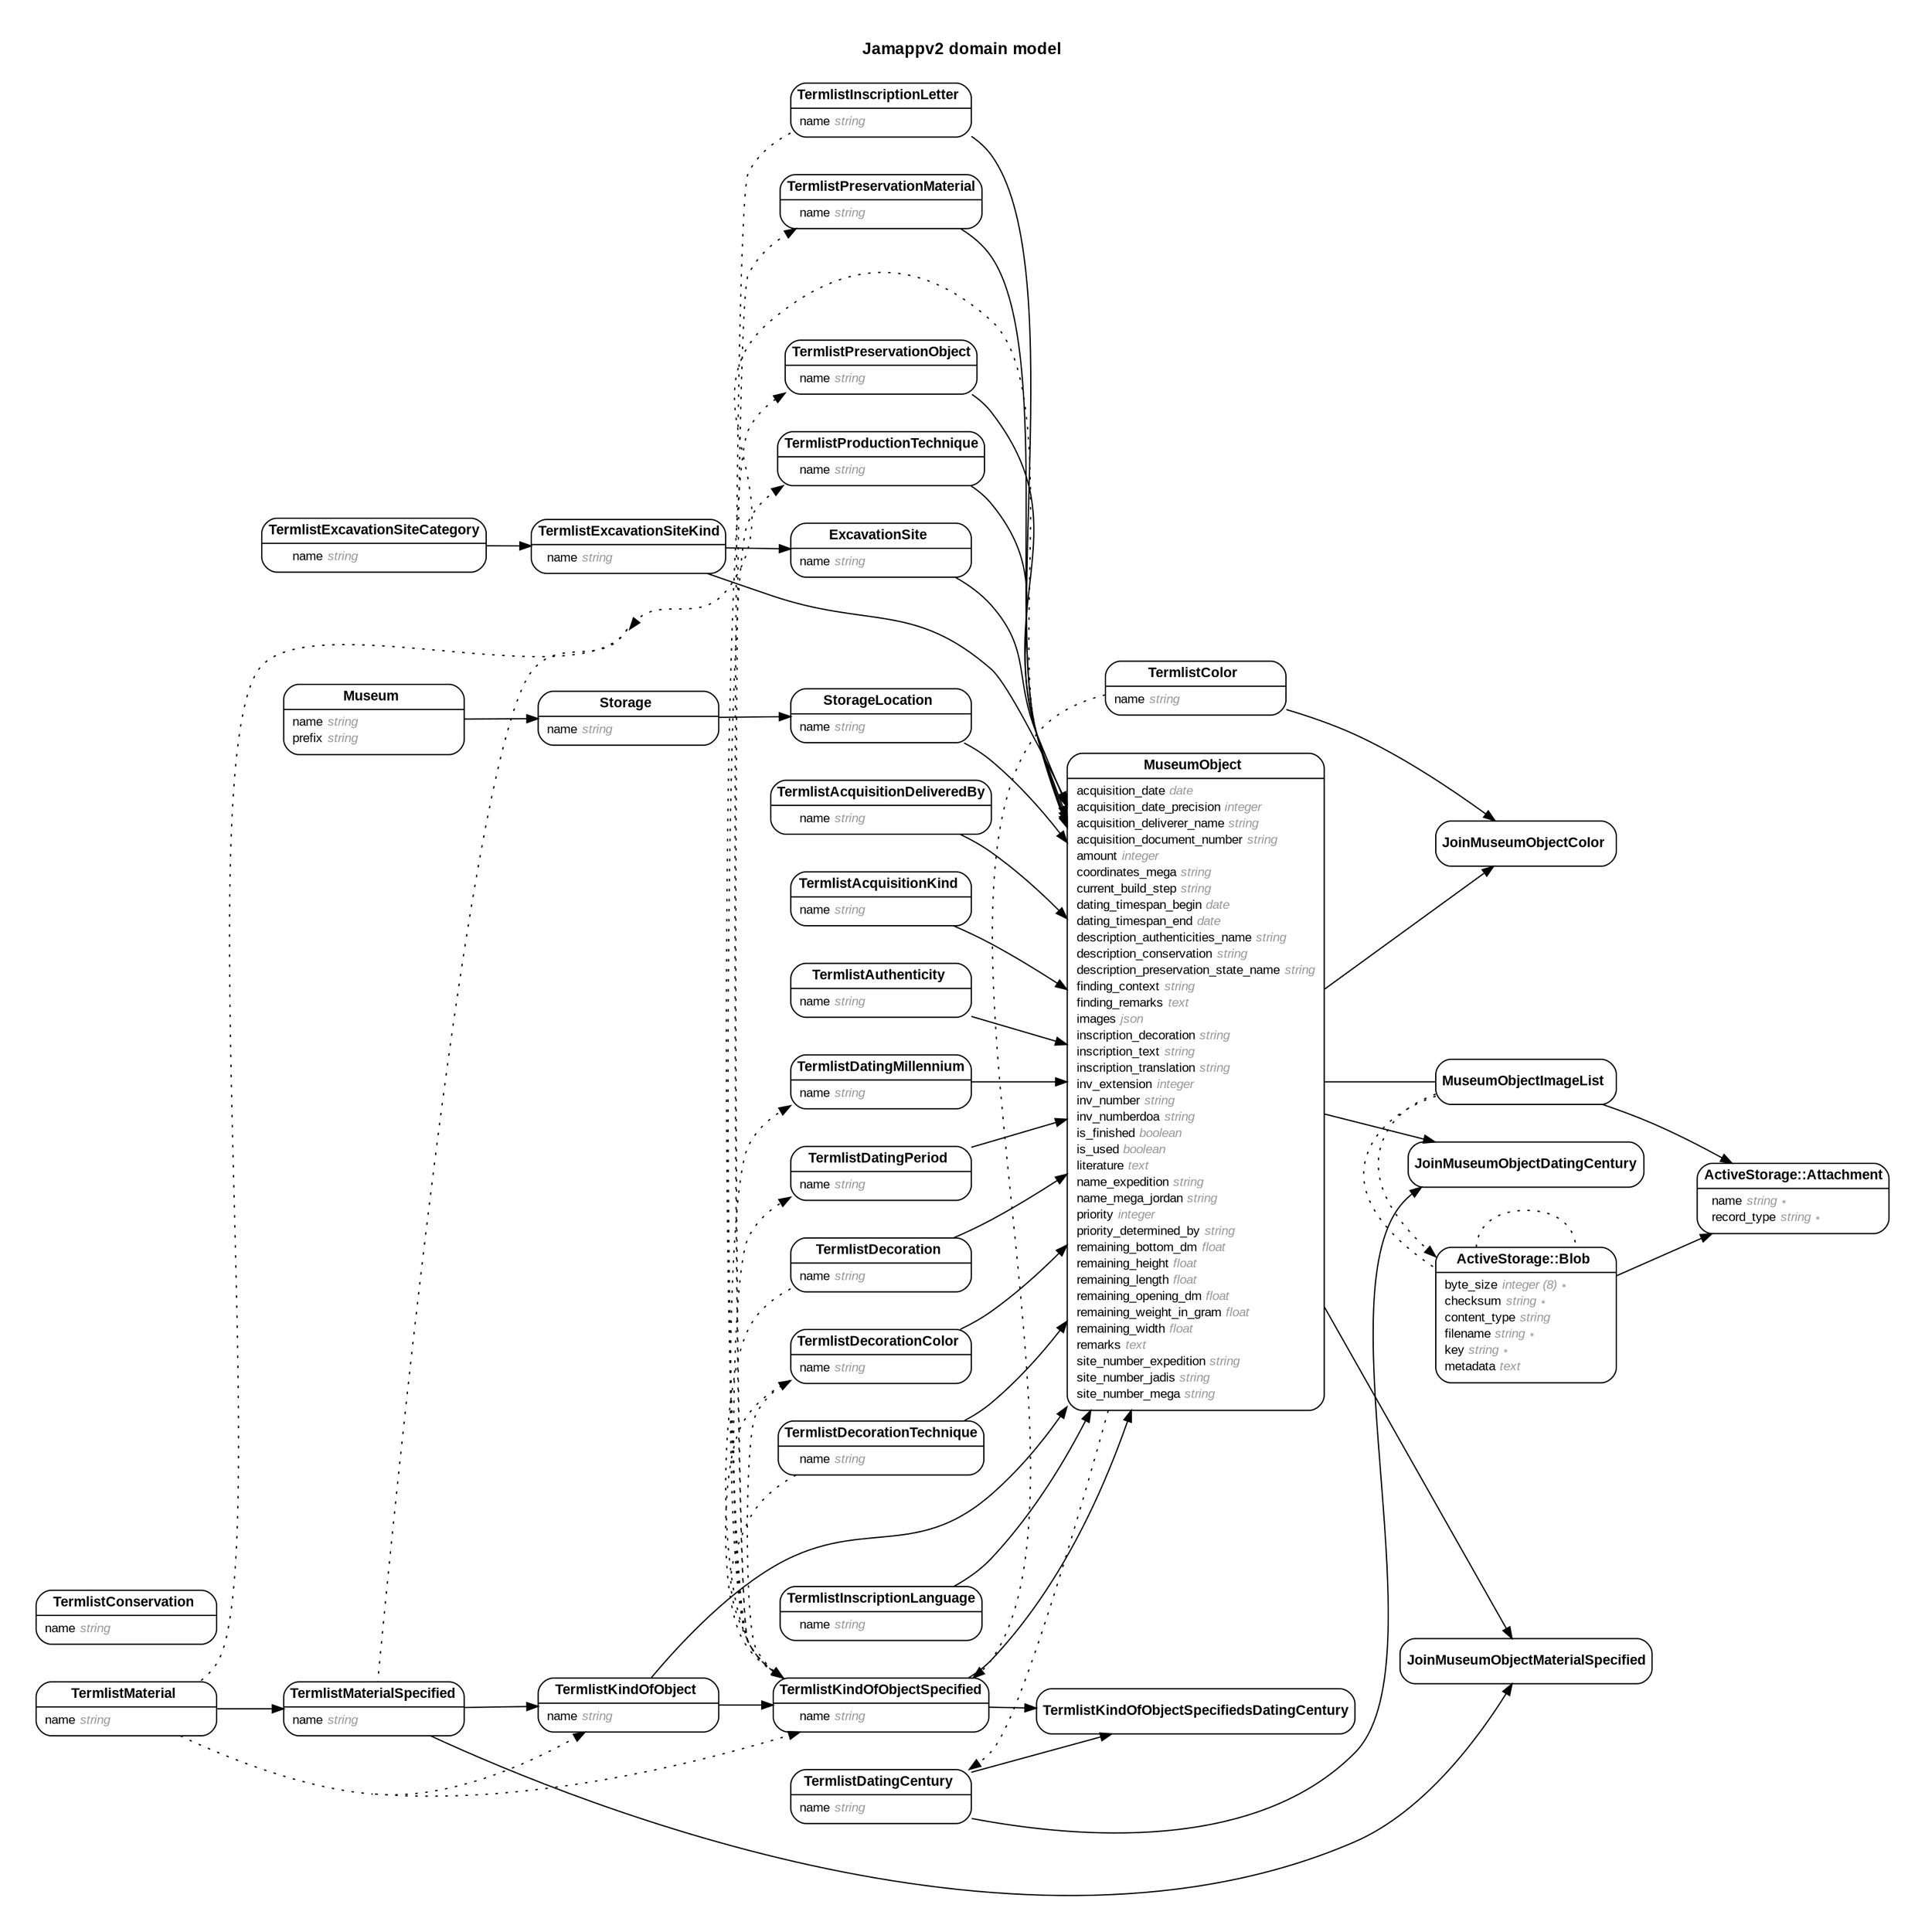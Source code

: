 digraph Jamappv2 {
rankdir = "LR";
ranksep = "0.5";
nodesep = "0.4";
pad = "0.4,0.4";
margin = "0,0";
concentrate = "true";
labelloc = "t";
fontsize = "13";
fontname = "Arial Bold";
splines = "spline";
node[ shape  =  "Mrecord" , fontsize  =  "10" , fontname  =  "Arial" , margin  =  "0.07,0.05" , penwidth  =  "1.0"];
edge[ fontname  =  "Arial" , fontsize  =  "7" , dir  =  "both" , arrowsize  =  "0.9" , penwidth  =  "1.0" , labelangle  =  "32" , labeldistance  =  "1.8"];
rankdir = "LR";
label = "Jamappv2 domain model\n\n";
"m_ActiveStorage::Attachment" [label = <<table border="0" align="center" cellspacing="0.5" cellpadding="0" width="134">
  <tr><td align="center" valign="bottom" width="130"><font face="Arial Bold" point-size="11">ActiveStorage::Attachment</font></td></tr>
</table>
|
<table border="0" align="left" cellspacing="2" cellpadding="0" width="134">
  <tr><td align="left" width="130" port="name">name <font face="Arial Italic" color="grey60">string ∗</font></td></tr>
  <tr><td align="left" width="130" port="record_type">record_type <font face="Arial Italic" color="grey60">string ∗</font></td></tr>
</table>
>];
"m_ActiveStorage::Blob" [label = <<table border="0" align="center" cellspacing="0.5" cellpadding="0" width="134">
  <tr><td align="center" valign="bottom" width="130"><font face="Arial Bold" point-size="11">ActiveStorage::Blob</font></td></tr>
</table>
|
<table border="0" align="left" cellspacing="2" cellpadding="0" width="134">
  <tr><td align="left" width="130" port="byte_size">byte_size <font face="Arial Italic" color="grey60">integer (8) ∗</font></td></tr>
  <tr><td align="left" width="130" port="checksum">checksum <font face="Arial Italic" color="grey60">string ∗</font></td></tr>
  <tr><td align="left" width="130" port="content_type">content_type <font face="Arial Italic" color="grey60">string</font></td></tr>
  <tr><td align="left" width="130" port="filename">filename <font face="Arial Italic" color="grey60">string ∗</font></td></tr>
  <tr><td align="left" width="130" port="key">key <font face="Arial Italic" color="grey60">string ∗</font></td></tr>
  <tr><td align="left" width="130" port="metadata">metadata <font face="Arial Italic" color="grey60">text</font></td></tr>
</table>
>];
m_ExcavationSite [label = <<table border="0" align="center" cellspacing="0.5" cellpadding="0" width="134">
  <tr><td align="center" valign="bottom" width="130"><font face="Arial Bold" point-size="11">ExcavationSite</font></td></tr>
</table>
|
<table border="0" align="left" cellspacing="2" cellpadding="0" width="134">
  <tr><td align="left" width="130" port="name">name <font face="Arial Italic" color="grey60">string</font></td></tr>
</table>
>];
m_JoinMuseumObjectColor [label = <<table border="0" align="center" cellspacing="0.5" cellpadding="0" width="134">
  <tr><td align="center" valign="bottom" width="130"><font face="Arial Bold" point-size="11">JoinMuseumObjectColor</font></td></tr>
</table>
>];
m_JoinMuseumObjectDatingCentury [label = <<table border="0" align="center" cellspacing="0.5" cellpadding="0" width="134">
  <tr><td align="center" valign="bottom" width="130"><font face="Arial Bold" point-size="11">JoinMuseumObjectDatingCentury</font></td></tr>
</table>
>];
m_JoinMuseumObjectMaterialSpecified [label = <<table border="0" align="center" cellspacing="0.5" cellpadding="0" width="134">
  <tr><td align="center" valign="bottom" width="130"><font face="Arial Bold" point-size="11">JoinMuseumObjectMaterialSpecified</font></td></tr>
</table>
>];
m_Museum [label = <<table border="0" align="center" cellspacing="0.5" cellpadding="0" width="134">
  <tr><td align="center" valign="bottom" width="130"><font face="Arial Bold" point-size="11">Museum</font></td></tr>
</table>
|
<table border="0" align="left" cellspacing="2" cellpadding="0" width="134">
  <tr><td align="left" width="130" port="name">name <font face="Arial Italic" color="grey60">string</font></td></tr>
  <tr><td align="left" width="130" port="prefix">prefix <font face="Arial Italic" color="grey60">string</font></td></tr>
</table>
>];
m_MuseumObject [label = <<table border="0" align="center" cellspacing="0.5" cellpadding="0" width="134">
  <tr><td align="center" valign="bottom" width="130"><font face="Arial Bold" point-size="11">MuseumObject</font></td></tr>
</table>
|
<table border="0" align="left" cellspacing="2" cellpadding="0" width="134">
  <tr><td align="left" width="130" port="acquisition_date">acquisition_date <font face="Arial Italic" color="grey60">date</font></td></tr>
  <tr><td align="left" width="130" port="acquisition_date_precision">acquisition_date_precision <font face="Arial Italic" color="grey60">integer</font></td></tr>
  <tr><td align="left" width="130" port="acquisition_deliverer_name">acquisition_deliverer_name <font face="Arial Italic" color="grey60">string</font></td></tr>
  <tr><td align="left" width="130" port="acquisition_document_number">acquisition_document_number <font face="Arial Italic" color="grey60">string</font></td></tr>
  <tr><td align="left" width="130" port="amount">amount <font face="Arial Italic" color="grey60">integer</font></td></tr>
  <tr><td align="left" width="130" port="coordinates_mega">coordinates_mega <font face="Arial Italic" color="grey60">string</font></td></tr>
  <tr><td align="left" width="130" port="current_build_step">current_build_step <font face="Arial Italic" color="grey60">string</font></td></tr>
  <tr><td align="left" width="130" port="dating_timespan_begin">dating_timespan_begin <font face="Arial Italic" color="grey60">date</font></td></tr>
  <tr><td align="left" width="130" port="dating_timespan_end">dating_timespan_end <font face="Arial Italic" color="grey60">date</font></td></tr>
  <tr><td align="left" width="130" port="description_authenticities_name">description_authenticities_name <font face="Arial Italic" color="grey60">string</font></td></tr>
  <tr><td align="left" width="130" port="description_conservation">description_conservation <font face="Arial Italic" color="grey60">string</font></td></tr>
  <tr><td align="left" width="130" port="description_preservation_state_name">description_preservation_state_name <font face="Arial Italic" color="grey60">string</font></td></tr>
  <tr><td align="left" width="130" port="finding_context">finding_context <font face="Arial Italic" color="grey60">string</font></td></tr>
  <tr><td align="left" width="130" port="finding_remarks">finding_remarks <font face="Arial Italic" color="grey60">text</font></td></tr>
  <tr><td align="left" width="130" port="images">images <font face="Arial Italic" color="grey60">json</font></td></tr>
  <tr><td align="left" width="130" port="inscription_decoration">inscription_decoration <font face="Arial Italic" color="grey60">string</font></td></tr>
  <tr><td align="left" width="130" port="inscription_text">inscription_text <font face="Arial Italic" color="grey60">string</font></td></tr>
  <tr><td align="left" width="130" port="inscription_translation">inscription_translation <font face="Arial Italic" color="grey60">string</font></td></tr>
  <tr><td align="left" width="130" port="inv_extension">inv_extension <font face="Arial Italic" color="grey60">integer</font></td></tr>
  <tr><td align="left" width="130" port="inv_number">inv_number <font face="Arial Italic" color="grey60">string</font></td></tr>
  <tr><td align="left" width="130" port="inv_numberdoa">inv_numberdoa <font face="Arial Italic" color="grey60">string</font></td></tr>
  <tr><td align="left" width="130" port="is_finished">is_finished <font face="Arial Italic" color="grey60">boolean</font></td></tr>
  <tr><td align="left" width="130" port="is_used">is_used <font face="Arial Italic" color="grey60">boolean</font></td></tr>
  <tr><td align="left" width="130" port="literature">literature <font face="Arial Italic" color="grey60">text</font></td></tr>
  <tr><td align="left" width="130" port="name_expedition">name_expedition <font face="Arial Italic" color="grey60">string</font></td></tr>
  <tr><td align="left" width="130" port="name_mega_jordan">name_mega_jordan <font face="Arial Italic" color="grey60">string</font></td></tr>
  <tr><td align="left" width="130" port="priority">priority <font face="Arial Italic" color="grey60">integer</font></td></tr>
  <tr><td align="left" width="130" port="priority_determined_by">priority_determined_by <font face="Arial Italic" color="grey60">string</font></td></tr>
  <tr><td align="left" width="130" port="remaining_bottom_dm">remaining_bottom_dm <font face="Arial Italic" color="grey60">float</font></td></tr>
  <tr><td align="left" width="130" port="remaining_height">remaining_height <font face="Arial Italic" color="grey60">float</font></td></tr>
  <tr><td align="left" width="130" port="remaining_length">remaining_length <font face="Arial Italic" color="grey60">float</font></td></tr>
  <tr><td align="left" width="130" port="remaining_opening_dm">remaining_opening_dm <font face="Arial Italic" color="grey60">float</font></td></tr>
  <tr><td align="left" width="130" port="remaining_weight_in_gram">remaining_weight_in_gram <font face="Arial Italic" color="grey60">float</font></td></tr>
  <tr><td align="left" width="130" port="remaining_width">remaining_width <font face="Arial Italic" color="grey60">float</font></td></tr>
  <tr><td align="left" width="130" port="remarks">remarks <font face="Arial Italic" color="grey60">text</font></td></tr>
  <tr><td align="left" width="130" port="site_number_expedition">site_number_expedition <font face="Arial Italic" color="grey60">string</font></td></tr>
  <tr><td align="left" width="130" port="site_number_jadis">site_number_jadis <font face="Arial Italic" color="grey60">string</font></td></tr>
  <tr><td align="left" width="130" port="site_number_mega">site_number_mega <font face="Arial Italic" color="grey60">string</font></td></tr>
</table>
>];
m_MuseumObjectImageList [label = <<table border="0" align="center" cellspacing="0.5" cellpadding="0" width="134">
  <tr><td align="center" valign="bottom" width="130"><font face="Arial Bold" point-size="11">MuseumObjectImageList</font></td></tr>
</table>
>];
m_Storage [label = <<table border="0" align="center" cellspacing="0.5" cellpadding="0" width="134">
  <tr><td align="center" valign="bottom" width="130"><font face="Arial Bold" point-size="11">Storage</font></td></tr>
</table>
|
<table border="0" align="left" cellspacing="2" cellpadding="0" width="134">
  <tr><td align="left" width="130" port="name">name <font face="Arial Italic" color="grey60">string</font></td></tr>
</table>
>];
m_StorageLocation [label = <<table border="0" align="center" cellspacing="0.5" cellpadding="0" width="134">
  <tr><td align="center" valign="bottom" width="130"><font face="Arial Bold" point-size="11">StorageLocation</font></td></tr>
</table>
|
<table border="0" align="left" cellspacing="2" cellpadding="0" width="134">
  <tr><td align="left" width="130" port="name">name <font face="Arial Italic" color="grey60">string</font></td></tr>
</table>
>];
m_TermlistAcquisitionDeliveredBy [label = <<table border="0" align="center" cellspacing="0.5" cellpadding="0" width="134">
  <tr><td align="center" valign="bottom" width="130"><font face="Arial Bold" point-size="11">TermlistAcquisitionDeliveredBy</font></td></tr>
</table>
|
<table border="0" align="left" cellspacing="2" cellpadding="0" width="134">
  <tr><td align="left" width="130" port="name">name <font face="Arial Italic" color="grey60">string</font></td></tr>
</table>
>];
m_TermlistAcquisitionKind [label = <<table border="0" align="center" cellspacing="0.5" cellpadding="0" width="134">
  <tr><td align="center" valign="bottom" width="130"><font face="Arial Bold" point-size="11">TermlistAcquisitionKind</font></td></tr>
</table>
|
<table border="0" align="left" cellspacing="2" cellpadding="0" width="134">
  <tr><td align="left" width="130" port="name">name <font face="Arial Italic" color="grey60">string</font></td></tr>
</table>
>];
m_TermlistAuthenticity [label = <<table border="0" align="center" cellspacing="0.5" cellpadding="0" width="134">
  <tr><td align="center" valign="bottom" width="130"><font face="Arial Bold" point-size="11">TermlistAuthenticity</font></td></tr>
</table>
|
<table border="0" align="left" cellspacing="2" cellpadding="0" width="134">
  <tr><td align="left" width="130" port="name">name <font face="Arial Italic" color="grey60">string</font></td></tr>
</table>
>];
m_TermlistColor [label = <<table border="0" align="center" cellspacing="0.5" cellpadding="0" width="134">
  <tr><td align="center" valign="bottom" width="130"><font face="Arial Bold" point-size="11">TermlistColor</font></td></tr>
</table>
|
<table border="0" align="left" cellspacing="2" cellpadding="0" width="134">
  <tr><td align="left" width="130" port="name">name <font face="Arial Italic" color="grey60">string</font></td></tr>
</table>
>];
m_TermlistConservation [label = <<table border="0" align="center" cellspacing="0.5" cellpadding="0" width="134">
  <tr><td align="center" valign="bottom" width="130"><font face="Arial Bold" point-size="11">TermlistConservation</font></td></tr>
</table>
|
<table border="0" align="left" cellspacing="2" cellpadding="0" width="134">
  <tr><td align="left" width="130" port="name">name <font face="Arial Italic" color="grey60">string</font></td></tr>
</table>
>];
m_TermlistDatingCentury [label = <<table border="0" align="center" cellspacing="0.5" cellpadding="0" width="134">
  <tr><td align="center" valign="bottom" width="130"><font face="Arial Bold" point-size="11">TermlistDatingCentury</font></td></tr>
</table>
|
<table border="0" align="left" cellspacing="2" cellpadding="0" width="134">
  <tr><td align="left" width="130" port="name">name <font face="Arial Italic" color="grey60">string</font></td></tr>
</table>
>];
m_TermlistDatingMillennium [label = <<table border="0" align="center" cellspacing="0.5" cellpadding="0" width="134">
  <tr><td align="center" valign="bottom" width="130"><font face="Arial Bold" point-size="11">TermlistDatingMillennium</font></td></tr>
</table>
|
<table border="0" align="left" cellspacing="2" cellpadding="0" width="134">
  <tr><td align="left" width="130" port="name">name <font face="Arial Italic" color="grey60">string</font></td></tr>
</table>
>];
m_TermlistDatingPeriod [label = <<table border="0" align="center" cellspacing="0.5" cellpadding="0" width="134">
  <tr><td align="center" valign="bottom" width="130"><font face="Arial Bold" point-size="11">TermlistDatingPeriod</font></td></tr>
</table>
|
<table border="0" align="left" cellspacing="2" cellpadding="0" width="134">
  <tr><td align="left" width="130" port="name">name <font face="Arial Italic" color="grey60">string</font></td></tr>
</table>
>];
m_TermlistDecoration [label = <<table border="0" align="center" cellspacing="0.5" cellpadding="0" width="134">
  <tr><td align="center" valign="bottom" width="130"><font face="Arial Bold" point-size="11">TermlistDecoration</font></td></tr>
</table>
|
<table border="0" align="left" cellspacing="2" cellpadding="0" width="134">
  <tr><td align="left" width="130" port="name">name <font face="Arial Italic" color="grey60">string</font></td></tr>
</table>
>];
m_TermlistDecorationColor [label = <<table border="0" align="center" cellspacing="0.5" cellpadding="0" width="134">
  <tr><td align="center" valign="bottom" width="130"><font face="Arial Bold" point-size="11">TermlistDecorationColor</font></td></tr>
</table>
|
<table border="0" align="left" cellspacing="2" cellpadding="0" width="134">
  <tr><td align="left" width="130" port="name">name <font face="Arial Italic" color="grey60">string</font></td></tr>
</table>
>];
m_TermlistDecorationTechnique [label = <<table border="0" align="center" cellspacing="0.5" cellpadding="0" width="134">
  <tr><td align="center" valign="bottom" width="130"><font face="Arial Bold" point-size="11">TermlistDecorationTechnique</font></td></tr>
</table>
|
<table border="0" align="left" cellspacing="2" cellpadding="0" width="134">
  <tr><td align="left" width="130" port="name">name <font face="Arial Italic" color="grey60">string</font></td></tr>
</table>
>];
m_TermlistExcavationSiteCategory [label = <<table border="0" align="center" cellspacing="0.5" cellpadding="0" width="134">
  <tr><td align="center" valign="bottom" width="130"><font face="Arial Bold" point-size="11">TermlistExcavationSiteCategory</font></td></tr>
</table>
|
<table border="0" align="left" cellspacing="2" cellpadding="0" width="134">
  <tr><td align="left" width="130" port="name">name <font face="Arial Italic" color="grey60">string</font></td></tr>
</table>
>];
m_TermlistExcavationSiteKind [label = <<table border="0" align="center" cellspacing="0.5" cellpadding="0" width="134">
  <tr><td align="center" valign="bottom" width="130"><font face="Arial Bold" point-size="11">TermlistExcavationSiteKind</font></td></tr>
</table>
|
<table border="0" align="left" cellspacing="2" cellpadding="0" width="134">
  <tr><td align="left" width="130" port="name">name <font face="Arial Italic" color="grey60">string</font></td></tr>
</table>
>];
m_TermlistInscriptionLanguage [label = <<table border="0" align="center" cellspacing="0.5" cellpadding="0" width="134">
  <tr><td align="center" valign="bottom" width="130"><font face="Arial Bold" point-size="11">TermlistInscriptionLanguage</font></td></tr>
</table>
|
<table border="0" align="left" cellspacing="2" cellpadding="0" width="134">
  <tr><td align="left" width="130" port="name">name <font face="Arial Italic" color="grey60">string</font></td></tr>
</table>
>];
m_TermlistInscriptionLetter [label = <<table border="0" align="center" cellspacing="0.5" cellpadding="0" width="134">
  <tr><td align="center" valign="bottom" width="130"><font face="Arial Bold" point-size="11">TermlistInscriptionLetter</font></td></tr>
</table>
|
<table border="0" align="left" cellspacing="2" cellpadding="0" width="134">
  <tr><td align="left" width="130" port="name">name <font face="Arial Italic" color="grey60">string</font></td></tr>
</table>
>];
m_TermlistKindOfObject [label = <<table border="0" align="center" cellspacing="0.5" cellpadding="0" width="134">
  <tr><td align="center" valign="bottom" width="130"><font face="Arial Bold" point-size="11">TermlistKindOfObject</font></td></tr>
</table>
|
<table border="0" align="left" cellspacing="2" cellpadding="0" width="134">
  <tr><td align="left" width="130" port="name">name <font face="Arial Italic" color="grey60">string</font></td></tr>
</table>
>];
m_TermlistKindOfObjectSpecified [label = <<table border="0" align="center" cellspacing="0.5" cellpadding="0" width="134">
  <tr><td align="center" valign="bottom" width="130"><font face="Arial Bold" point-size="11">TermlistKindOfObjectSpecified</font></td></tr>
</table>
|
<table border="0" align="left" cellspacing="2" cellpadding="0" width="134">
  <tr><td align="left" width="130" port="name">name <font face="Arial Italic" color="grey60">string</font></td></tr>
</table>
>];
m_TermlistKindOfObjectSpecifiedsDatingCentury [label = <<table border="0" align="center" cellspacing="0.5" cellpadding="0" width="134">
  <tr><td align="center" valign="bottom" width="130"><font face="Arial Bold" point-size="11">TermlistKindOfObjectSpecifiedsDatingCentury</font></td></tr>
</table>
>];
m_TermlistMaterial [label = <<table border="0" align="center" cellspacing="0.5" cellpadding="0" width="134">
  <tr><td align="center" valign="bottom" width="130"><font face="Arial Bold" point-size="11">TermlistMaterial</font></td></tr>
</table>
|
<table border="0" align="left" cellspacing="2" cellpadding="0" width="134">
  <tr><td align="left" width="130" port="name">name <font face="Arial Italic" color="grey60">string</font></td></tr>
</table>
>];
m_TermlistMaterialSpecified [label = <<table border="0" align="center" cellspacing="0.5" cellpadding="0" width="134">
  <tr><td align="center" valign="bottom" width="130"><font face="Arial Bold" point-size="11">TermlistMaterialSpecified</font></td></tr>
</table>
|
<table border="0" align="left" cellspacing="2" cellpadding="0" width="134">
  <tr><td align="left" width="130" port="name">name <font face="Arial Italic" color="grey60">string</font></td></tr>
</table>
>];
m_TermlistPreservationMaterial [label = <<table border="0" align="center" cellspacing="0.5" cellpadding="0" width="134">
  <tr><td align="center" valign="bottom" width="130"><font face="Arial Bold" point-size="11">TermlistPreservationMaterial</font></td></tr>
</table>
|
<table border="0" align="left" cellspacing="2" cellpadding="0" width="134">
  <tr><td align="left" width="130" port="name">name <font face="Arial Italic" color="grey60">string</font></td></tr>
</table>
>];
m_TermlistPreservationObject [label = <<table border="0" align="center" cellspacing="0.5" cellpadding="0" width="134">
  <tr><td align="center" valign="bottom" width="130"><font face="Arial Bold" point-size="11">TermlistPreservationObject</font></td></tr>
</table>
|
<table border="0" align="left" cellspacing="2" cellpadding="0" width="134">
  <tr><td align="left" width="130" port="name">name <font face="Arial Italic" color="grey60">string</font></td></tr>
</table>
>];
m_TermlistProductionTechnique [label = <<table border="0" align="center" cellspacing="0.5" cellpadding="0" width="134">
  <tr><td align="center" valign="bottom" width="130"><font face="Arial Bold" point-size="11">TermlistProductionTechnique</font></td></tr>
</table>
|
<table border="0" align="left" cellspacing="2" cellpadding="0" width="134">
  <tr><td align="left" width="130" port="name">name <font face="Arial Italic" color="grey60">string</font></td></tr>
</table>
>];
  "m_ActiveStorage::Blob" -> "m_ActiveStorage::Attachment" [arrowhead = "normal", arrowtail = "none", weight = "1"];
  m_MuseumObjectImageList -> "m_ActiveStorage::Attachment" [arrowhead = "normal", arrowtail = "none", weight = "1"];
  "m_ActiveStorage::Blob" -> "m_ActiveStorage::Attachment" [arrowhead = "normal", arrowtail = "none", weight = "2"];
  "m_ActiveStorage::Blob" -> "m_ActiveStorage::Blob" [style = "dotted", arrowhead = "none", arrowtail = "none", weight = "1", constraint = "false"];
  m_MuseumObject -> m_MuseumObjectImageList [arrowhead = "none", arrowtail = "none", weight = "2"];
  m_ExcavationSite -> m_MuseumObject [arrowhead = "normal", arrowtail = "none", weight = "2"];
  m_StorageLocation -> m_MuseumObject [arrowhead = "normal", arrowtail = "none", weight = "1"];
  m_TermlistAcquisitionDeliveredBy -> m_MuseumObject [arrowhead = "normal", arrowtail = "none", weight = "2"];
  m_TermlistAcquisitionKind -> m_MuseumObject [arrowhead = "normal", arrowtail = "none", weight = "2"];
  m_TermlistAuthenticity -> m_MuseumObject [arrowhead = "normal", arrowtail = "none", weight = "2"];
  m_TermlistDatingMillennium -> m_MuseumObject [arrowhead = "normal", arrowtail = "none", weight = "2"];
  m_TermlistDatingPeriod -> m_MuseumObject [arrowhead = "normal", arrowtail = "none", weight = "1"];
  m_TermlistKindOfObject -> m_MuseumObject [arrowhead = "normal", arrowtail = "none", weight = "2"];
  m_TermlistKindOfObjectSpecified -> m_MuseumObject [arrowhead = "normal", arrowtail = "none", weight = "2"];
  m_TermlistProductionTechnique -> m_MuseumObject [arrowhead = "normal", arrowtail = "none", weight = "2"];
  m_TermlistDecorationTechnique -> m_MuseumObject [arrowhead = "normal", arrowtail = "none", weight = "2"];
  m_TermlistDecorationColor -> m_MuseumObject [arrowhead = "normal", arrowtail = "none", weight = "2"];
  m_TermlistDecoration -> m_MuseumObject [arrowhead = "normal", arrowtail = "none", weight = "2"];
  m_TermlistPreservationMaterial -> m_MuseumObject [arrowhead = "normal", arrowtail = "none", weight = "2"];
  m_TermlistPreservationObject -> m_MuseumObject [arrowhead = "normal", arrowtail = "none", weight = "2"];
  m_TermlistInscriptionLetter -> m_MuseumObject [arrowhead = "normal", arrowtail = "none", weight = "2"];
  m_TermlistInscriptionLanguage -> m_MuseumObject [arrowhead = "normal", arrowtail = "none", weight = "2"];
  m_TermlistExcavationSiteKind -> m_MuseumObject [arrowhead = "normal", arrowtail = "none", weight = "1"];
  m_MuseumObject -> m_JoinMuseumObjectMaterialSpecified [arrowhead = "normal", arrowtail = "none", weight = "2"];
  m_MuseumObject -> m_TermlistMaterialSpecified [style = "dotted", arrowhead = "normal", arrowtail = "none", weight = "2", constraint = "false"];
  m_MuseumObject -> m_TermlistMaterial [style = "dotted", arrowhead = "normal", arrowtail = "none", weight = "1", constraint = "false"];
  m_MuseumObject -> m_JoinMuseumObjectColor [arrowhead = "normal", arrowtail = "none", weight = "2"];
  m_MuseumObject -> m_TermlistColor [style = "dotted", arrowhead = "normal", arrowtail = "none", weight = "2", constraint = "false"];
  m_MuseumObject -> m_JoinMuseumObjectDatingCentury [arrowhead = "normal", arrowtail = "none", weight = "2"];
  m_MuseumObject -> m_TermlistDatingCentury [style = "dotted", arrowhead = "normal", arrowtail = "none", weight = "2", constraint = "false"];
  m_MuseumObjectImageList -> "m_ActiveStorage::Blob" [style = "dotted", arrowhead = "normal", arrowtail = "none", weight = "1", constraint = "false"];
  m_MuseumObjectImageList -> "m_ActiveStorage::Blob" [style = "dotted", arrowhead = "none", arrowtail = "none", weight = "1", constraint = "false"];
  m_TermlistExcavationSiteKind -> m_ExcavationSite [arrowhead = "normal", arrowtail = "none", weight = "1"];
  m_TermlistColor -> m_JoinMuseumObjectColor [arrowhead = "normal", arrowtail = "none", weight = "2"];
  m_TermlistDatingCentury -> m_JoinMuseumObjectDatingCentury [arrowhead = "normal", arrowtail = "none", weight = "2"];
  m_TermlistMaterialSpecified -> m_JoinMuseumObjectMaterialSpecified [arrowhead = "normal", arrowtail = "none", weight = "2"];
  m_Museum -> m_Storage [arrowhead = "normal", arrowtail = "none", weight = "2"];
  m_Storage -> m_StorageLocation [arrowhead = "normal", arrowtail = "none", weight = "2"];
  m_TermlistColor -> m_TermlistKindOfObjectSpecified [style = "dotted", arrowhead = "normal", arrowtail = "none", weight = "2", constraint = "false"];
  m_TermlistDatingCentury -> m_TermlistKindOfObjectSpecifiedsDatingCentury [arrowhead = "normal", arrowtail = "none", weight = "2"];
  m_TermlistDatingCentury -> m_TermlistKindOfObjectSpecified [style = "dotted", arrowhead = "normal", arrowtail = "none", weight = "2", constraint = "false"];
  m_TermlistDecoration -> m_TermlistKindOfObjectSpecified [style = "dotted", arrowhead = "normal", arrowtail = "none", weight = "2", constraint = "false"];
  m_TermlistDecorationColor -> m_TermlistKindOfObjectSpecified [style = "dotted", arrowhead = "normal", arrowtail = "none", weight = "1", constraint = "false"];
  m_TermlistDecorationTechnique -> m_TermlistKindOfObjectSpecified [style = "dotted", arrowhead = "normal", arrowtail = "none", weight = "2", constraint = "false"];
  m_TermlistExcavationSiteCategory -> m_TermlistExcavationSiteKind [arrowhead = "normal", arrowtail = "none", weight = "2"];
  m_TermlistInscriptionLanguage -> m_TermlistKindOfObjectSpecified [style = "dotted", arrowhead = "normal", arrowtail = "none", weight = "2", constraint = "false"];
  m_TermlistInscriptionLetter -> m_TermlistKindOfObjectSpecified [style = "dotted", arrowhead = "normal", arrowtail = "none", weight = "2", constraint = "false"];
  m_TermlistMaterialSpecified -> m_TermlistKindOfObject [arrowhead = "normal", arrowtail = "none", weight = "2"];
  m_TermlistKindOfObject -> m_TermlistKindOfObjectSpecified [arrowhead = "normal", arrowtail = "none", weight = "2"];
  m_TermlistKindOfObjectSpecified -> m_TermlistProductionTechnique [style = "dotted", arrowhead = "normal", arrowtail = "none", weight = "2", constraint = "false"];
  m_TermlistKindOfObjectSpecified -> m_TermlistDecorationColor [style = "dotted", arrowhead = "normal", arrowtail = "none", weight = "1", constraint = "false"];
  m_TermlistKindOfObjectSpecified -> m_TermlistPreservationMaterial [style = "dotted", arrowhead = "normal", arrowtail = "none", weight = "2", constraint = "false"];
  m_TermlistKindOfObjectSpecified -> m_TermlistPreservationObject [style = "dotted", arrowhead = "normal", arrowtail = "none", weight = "2", constraint = "false"];
  m_TermlistKindOfObjectSpecified -> m_TermlistDatingPeriod [style = "dotted", arrowhead = "normal", arrowtail = "none", weight = "1", constraint = "false"];
  m_TermlistKindOfObjectSpecified -> m_TermlistDatingMillennium [style = "dotted", arrowhead = "normal", arrowtail = "none", weight = "1", constraint = "false"];
  m_TermlistKindOfObjectSpecified -> m_TermlistKindOfObjectSpecifiedsDatingCentury [arrowhead = "normal", arrowtail = "none", weight = "2"];
  m_TermlistMaterial -> m_TermlistMaterialSpecified [arrowhead = "normal", arrowtail = "none", weight = "2"];
  m_TermlistMaterial -> m_TermlistKindOfObject [style = "dotted", arrowhead = "normal", arrowtail = "none", weight = "1", constraint = "false"];
  m_TermlistMaterial -> m_TermlistKindOfObjectSpecified [style = "dotted", arrowhead = "normal", arrowtail = "none", weight = "1", constraint = "false"];
}

